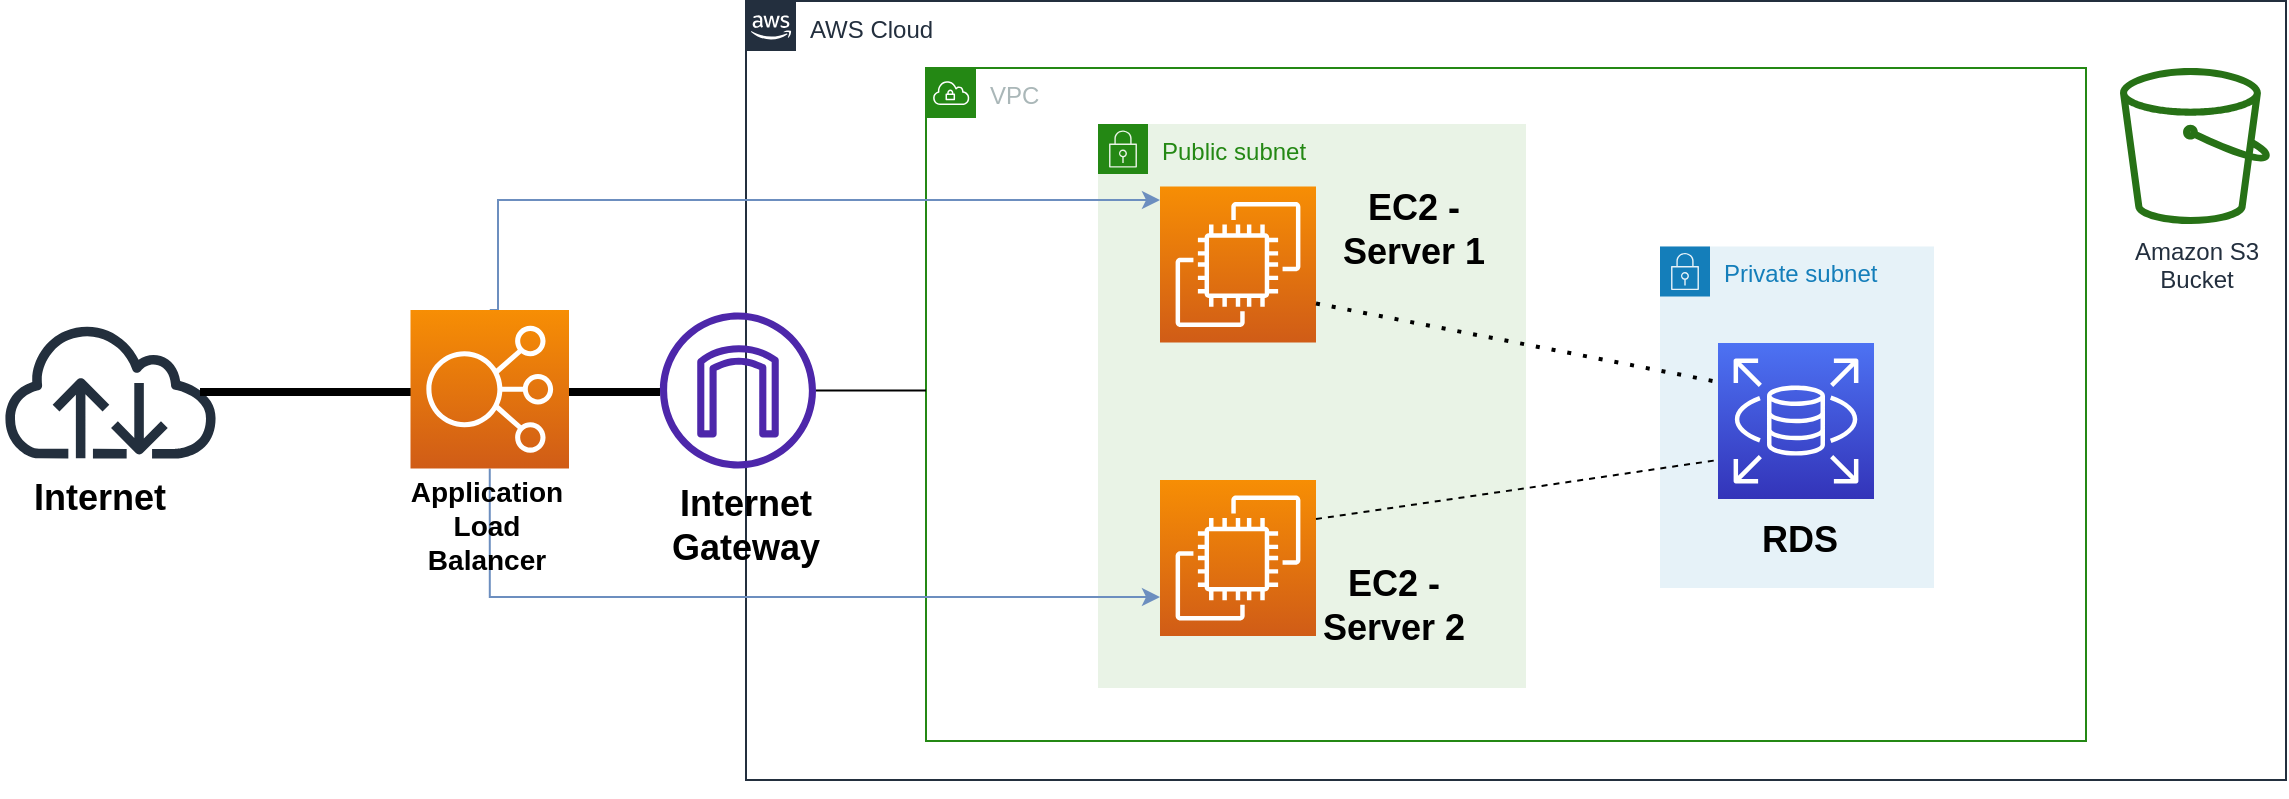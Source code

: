 <mxfile version="21.6.5" type="github">
  <diagram id="Ht1M8jgEwFfnCIfOTk4-" name="Page-1">
    <mxGraphModel dx="1585" dy="1763" grid="1" gridSize="10" guides="1" tooltips="1" connect="1" arrows="1" fold="1" page="1" pageScale="1" pageWidth="1169" pageHeight="827" math="0" shadow="0">
      <root>
        <mxCell id="0" />
        <mxCell id="1" parent="0" />
        <mxCell id="UEzPUAAOIrF-is8g5C7q-175" value="AWS Cloud" style="points=[[0,0],[0.25,0],[0.5,0],[0.75,0],[1,0],[1,0.25],[1,0.5],[1,0.75],[1,1],[0.75,1],[0.5,1],[0.25,1],[0,1],[0,0.75],[0,0.5],[0,0.25]];outlineConnect=0;gradientColor=none;html=1;whiteSpace=wrap;fontSize=12;fontStyle=0;shape=mxgraph.aws4.group;grIcon=mxgraph.aws4.group_aws_cloud_alt;strokeColor=#232F3E;fillColor=none;verticalAlign=top;align=left;spacingLeft=30;fontColor=#232F3E;dashed=0;labelBackgroundColor=#ffffff;container=1;pointerEvents=0;collapsible=0;recursiveResize=0;" parent="1" vertex="1">
          <mxGeometry x="383" y="-789.5" width="770" height="389.5" as="geometry" />
        </mxCell>
        <mxCell id="UEzPUAAOIrF-is8g5C7q-177" value="Amazon S3&lt;br&gt;Bucket&lt;br&gt;" style="outlineConnect=0;fontColor=#232F3E;gradientColor=none;fillColor=#277116;strokeColor=none;dashed=0;verticalLabelPosition=bottom;verticalAlign=top;align=center;html=1;fontSize=12;fontStyle=0;aspect=fixed;pointerEvents=1;shape=mxgraph.aws4.bucket;labelBackgroundColor=#ffffff;" parent="UEzPUAAOIrF-is8g5C7q-175" vertex="1">
          <mxGeometry x="687" y="33.5" width="75" height="78" as="geometry" />
        </mxCell>
        <mxCell id="Fd9Dhdb4HW5ifCpGxpip-25" value="" style="sketch=0;outlineConnect=0;fontColor=#232F3E;gradientColor=none;fillColor=#4D27AA;strokeColor=none;dashed=0;verticalLabelPosition=bottom;verticalAlign=top;align=center;html=1;fontSize=12;fontStyle=0;aspect=fixed;pointerEvents=1;shape=mxgraph.aws4.internet_gateway;" vertex="1" parent="UEzPUAAOIrF-is8g5C7q-175">
          <mxGeometry x="-43" y="155.75" width="78" height="78" as="geometry" />
        </mxCell>
        <mxCell id="Fd9Dhdb4HW5ifCpGxpip-39" value="VPC" style="points=[[0,0],[0.25,0],[0.5,0],[0.75,0],[1,0],[1,0.25],[1,0.5],[1,0.75],[1,1],[0.75,1],[0.5,1],[0.25,1],[0,1],[0,0.75],[0,0.5],[0,0.25]];outlineConnect=0;gradientColor=none;html=1;whiteSpace=wrap;fontSize=12;fontStyle=0;container=1;pointerEvents=0;collapsible=0;recursiveResize=0;shape=mxgraph.aws4.group;grIcon=mxgraph.aws4.group_vpc;strokeColor=#248814;fillColor=none;verticalAlign=top;align=left;spacingLeft=30;fontColor=#AAB7B8;dashed=0;" vertex="1" parent="UEzPUAAOIrF-is8g5C7q-175">
          <mxGeometry x="90" y="33.5" width="580" height="336.5" as="geometry" />
        </mxCell>
        <mxCell id="Fd9Dhdb4HW5ifCpGxpip-43" style="edgeStyle=none;rounded=0;orthogonalLoop=1;jettySize=auto;html=1;exitX=0.5;exitY=0;exitDx=0;exitDy=0;" edge="1" parent="Fd9Dhdb4HW5ifCpGxpip-39" source="Fd9Dhdb4HW5ifCpGxpip-42" target="Fd9Dhdb4HW5ifCpGxpip-42">
          <mxGeometry relative="1" as="geometry" />
        </mxCell>
        <mxCell id="Fd9Dhdb4HW5ifCpGxpip-42" value="Private subnet" style="points=[[0,0],[0.25,0],[0.5,0],[0.75,0],[1,0],[1,0.25],[1,0.5],[1,0.75],[1,1],[0.75,1],[0.5,1],[0.25,1],[0,1],[0,0.75],[0,0.5],[0,0.25]];outlineConnect=0;gradientColor=none;html=1;whiteSpace=wrap;fontSize=12;fontStyle=0;container=1;pointerEvents=0;collapsible=0;recursiveResize=0;shape=mxgraph.aws4.group;grIcon=mxgraph.aws4.group_security_group;grStroke=0;strokeColor=#147EBA;fillColor=#E6F2F8;verticalAlign=top;align=left;spacingLeft=30;fontColor=#147EBA;dashed=0;" vertex="1" parent="Fd9Dhdb4HW5ifCpGxpip-39">
          <mxGeometry x="367" y="89.25" width="137" height="170.75" as="geometry" />
        </mxCell>
        <mxCell id="Fd9Dhdb4HW5ifCpGxpip-11" value="" style="sketch=0;points=[[0,0,0],[0.25,0,0],[0.5,0,0],[0.75,0,0],[1,0,0],[0,1,0],[0.25,1,0],[0.5,1,0],[0.75,1,0],[1,1,0],[0,0.25,0],[0,0.5,0],[0,0.75,0],[1,0.25,0],[1,0.5,0],[1,0.75,0]];outlineConnect=0;fontColor=#232F3E;gradientColor=#4D72F3;gradientDirection=north;fillColor=#3334B9;strokeColor=#ffffff;dashed=0;verticalLabelPosition=bottom;verticalAlign=top;align=center;html=1;fontSize=12;fontStyle=0;aspect=fixed;shape=mxgraph.aws4.resourceIcon;resIcon=mxgraph.aws4.rds;" vertex="1" parent="Fd9Dhdb4HW5ifCpGxpip-42">
          <mxGeometry x="29" y="48.25" width="78" height="78" as="geometry" />
        </mxCell>
        <mxCell id="Fd9Dhdb4HW5ifCpGxpip-12" value="&lt;font style=&quot;font-size: 18px;&quot;&gt;&lt;b style=&quot;&quot;&gt;RDS&lt;/b&gt;&lt;/font&gt;" style="text;strokeColor=none;align=center;fillColor=none;html=1;verticalAlign=middle;whiteSpace=wrap;rounded=0;" vertex="1" parent="Fd9Dhdb4HW5ifCpGxpip-42">
          <mxGeometry x="40" y="132" width="60" height="30" as="geometry" />
        </mxCell>
        <mxCell id="Fd9Dhdb4HW5ifCpGxpip-44" value="Public subnet" style="points=[[0,0],[0.25,0],[0.5,0],[0.75,0],[1,0],[1,0.25],[1,0.5],[1,0.75],[1,1],[0.75,1],[0.5,1],[0.25,1],[0,1],[0,0.75],[0,0.5],[0,0.25]];outlineConnect=0;gradientColor=none;html=1;whiteSpace=wrap;fontSize=12;fontStyle=0;container=1;pointerEvents=0;collapsible=0;recursiveResize=0;shape=mxgraph.aws4.group;grIcon=mxgraph.aws4.group_security_group;grStroke=0;strokeColor=#248814;fillColor=#E9F3E6;verticalAlign=top;align=left;spacingLeft=30;fontColor=#248814;dashed=0;" vertex="1" parent="Fd9Dhdb4HW5ifCpGxpip-39">
          <mxGeometry x="86" y="28" width="214" height="282" as="geometry" />
        </mxCell>
        <mxCell id="Fd9Dhdb4HW5ifCpGxpip-6" value="" style="sketch=0;points=[[0,0,0],[0.25,0,0],[0.5,0,0],[0.75,0,0],[1,0,0],[0,1,0],[0.25,1,0],[0.5,1,0],[0.75,1,0],[1,1,0],[0,0.25,0],[0,0.5,0],[0,0.75,0],[1,0.25,0],[1,0.5,0],[1,0.75,0]];outlineConnect=0;fontColor=#232F3E;gradientColor=#F78E04;gradientDirection=north;fillColor=#D05C17;strokeColor=#ffffff;dashed=0;verticalLabelPosition=bottom;verticalAlign=top;align=center;html=1;fontSize=12;fontStyle=0;aspect=fixed;shape=mxgraph.aws4.resourceIcon;resIcon=mxgraph.aws4.ec2;" vertex="1" parent="Fd9Dhdb4HW5ifCpGxpip-44">
          <mxGeometry x="31" y="31.25" width="78" height="78" as="geometry" />
        </mxCell>
        <mxCell id="Fd9Dhdb4HW5ifCpGxpip-2" value="" style="sketch=0;points=[[0,0,0],[0.25,0,0],[0.5,0,0],[0.75,0,0],[1,0,0],[0,1,0],[0.25,1,0],[0.5,1,0],[0.75,1,0],[1,1,0],[0,0.25,0],[0,0.5,0],[0,0.75,0],[1,0.25,0],[1,0.5,0],[1,0.75,0]];outlineConnect=0;fontColor=#232F3E;gradientColor=#F78E04;gradientDirection=north;fillColor=#D05C17;strokeColor=#ffffff;dashed=0;verticalLabelPosition=bottom;verticalAlign=top;align=center;html=1;fontSize=12;fontStyle=0;aspect=fixed;shape=mxgraph.aws4.resourceIcon;resIcon=mxgraph.aws4.ec2;" vertex="1" parent="Fd9Dhdb4HW5ifCpGxpip-44">
          <mxGeometry x="31" y="178" width="78" height="78" as="geometry" />
        </mxCell>
        <mxCell id="Fd9Dhdb4HW5ifCpGxpip-7" value="&lt;font style=&quot;font-size: 18px;&quot;&gt;&lt;b&gt;EC2 - Server 1&lt;/b&gt;&lt;/font&gt;" style="text;strokeColor=none;align=center;fillColor=none;html=1;verticalAlign=middle;whiteSpace=wrap;rounded=0;" vertex="1" parent="Fd9Dhdb4HW5ifCpGxpip-44">
          <mxGeometry x="121" y="38" width="74" height="30" as="geometry" />
        </mxCell>
        <mxCell id="Fd9Dhdb4HW5ifCpGxpip-8" value="&lt;font style=&quot;font-size: 18px;&quot;&gt;&lt;b style=&quot;&quot;&gt;EC2 - Server 2&lt;/b&gt;&lt;/font&gt;" style="text;strokeColor=none;align=center;fillColor=none;html=1;verticalAlign=middle;whiteSpace=wrap;rounded=0;" vertex="1" parent="Fd9Dhdb4HW5ifCpGxpip-44">
          <mxGeometry x="111" y="226" width="74" height="30" as="geometry" />
        </mxCell>
        <mxCell id="Fd9Dhdb4HW5ifCpGxpip-49" value="" style="endArrow=none;dashed=1;html=1;dashPattern=1 3;strokeWidth=2;rounded=0;entryX=0;entryY=0.25;entryDx=0;entryDy=0;exitX=1;exitY=0.75;exitDx=0;exitDy=0;exitPerimeter=0;entryPerimeter=0;" edge="1" parent="Fd9Dhdb4HW5ifCpGxpip-39" source="Fd9Dhdb4HW5ifCpGxpip-6" target="Fd9Dhdb4HW5ifCpGxpip-11">
          <mxGeometry width="50" height="50" relative="1" as="geometry">
            <mxPoint x="197" y="126" as="sourcePoint" />
            <mxPoint x="247" y="76" as="targetPoint" />
          </mxGeometry>
        </mxCell>
        <mxCell id="Fd9Dhdb4HW5ifCpGxpip-48" value="" style="endArrow=none;dashed=1;html=1;rounded=0;entryX=0;entryY=0.75;entryDx=0;entryDy=0;entryPerimeter=0;exitX=1;exitY=0.25;exitDx=0;exitDy=0;exitPerimeter=0;" edge="1" parent="Fd9Dhdb4HW5ifCpGxpip-39" source="Fd9Dhdb4HW5ifCpGxpip-2" target="Fd9Dhdb4HW5ifCpGxpip-11">
          <mxGeometry width="50" height="50" relative="1" as="geometry">
            <mxPoint x="197" y="246" as="sourcePoint" />
            <mxPoint x="237" y="196" as="targetPoint" />
          </mxGeometry>
        </mxCell>
        <mxCell id="Fd9Dhdb4HW5ifCpGxpip-45" value="" style="line;strokeWidth=1;html=1;" vertex="1" parent="UEzPUAAOIrF-is8g5C7q-175">
          <mxGeometry x="35" y="189.75" width="55" height="10" as="geometry" />
        </mxCell>
        <mxCell id="Fd9Dhdb4HW5ifCpGxpip-20" style="edgeStyle=orthogonalEdgeStyle;rounded=0;orthogonalLoop=1;jettySize=auto;html=1;exitX=0.5;exitY=1;exitDx=0;exitDy=0;" edge="1" parent="1" source="UEzPUAAOIrF-is8g5C7q-175" target="UEzPUAAOIrF-is8g5C7q-175">
          <mxGeometry relative="1" as="geometry" />
        </mxCell>
        <mxCell id="Fd9Dhdb4HW5ifCpGxpip-28" style="edgeStyle=orthogonalEdgeStyle;rounded=0;orthogonalLoop=1;jettySize=auto;html=1;exitX=0.5;exitY=0;exitDx=0;exitDy=0;exitPerimeter=0;fillColor=#dae8fc;strokeColor=#6c8ebf;" edge="1" parent="1" source="Fd9Dhdb4HW5ifCpGxpip-9">
          <mxGeometry relative="1" as="geometry">
            <mxPoint x="590" y="-690" as="targetPoint" />
            <Array as="points">
              <mxPoint x="259" y="-690" />
            </Array>
          </mxGeometry>
        </mxCell>
        <mxCell id="Fd9Dhdb4HW5ifCpGxpip-30" style="edgeStyle=orthogonalEdgeStyle;rounded=0;orthogonalLoop=1;jettySize=auto;html=1;exitX=0.5;exitY=1;exitDx=0;exitDy=0;exitPerimeter=0;entryX=0;entryY=0.75;entryDx=0;entryDy=0;entryPerimeter=0;fillColor=#dae8fc;strokeColor=#6c8ebf;" edge="1" parent="1" source="Fd9Dhdb4HW5ifCpGxpip-9" target="Fd9Dhdb4HW5ifCpGxpip-2">
          <mxGeometry relative="1" as="geometry" />
        </mxCell>
        <mxCell id="Fd9Dhdb4HW5ifCpGxpip-31" value="" style="sketch=0;outlineConnect=0;fontColor=#232F3E;gradientColor=none;fillColor=#232F3D;strokeColor=none;dashed=0;verticalLabelPosition=bottom;verticalAlign=top;align=center;html=1;fontSize=12;fontStyle=0;aspect=fixed;pointerEvents=1;shape=mxgraph.aws4.internet;" vertex="1" parent="1">
          <mxGeometry x="10" y="-628.75" width="110.5" height="68" as="geometry" />
        </mxCell>
        <mxCell id="Fd9Dhdb4HW5ifCpGxpip-37" value="" style="line;strokeWidth=4;html=1;perimeter=backbonePerimeter;points=[];outlineConnect=0;" vertex="1" parent="1">
          <mxGeometry x="110" y="-599" width="230" height="10" as="geometry" />
        </mxCell>
        <mxCell id="Fd9Dhdb4HW5ifCpGxpip-38" value="&lt;b&gt;&lt;font style=&quot;font-size: 18px;&quot;&gt;Internet&lt;/font&gt;&lt;/b&gt;" style="text;strokeColor=none;align=center;fillColor=none;html=1;verticalAlign=middle;whiteSpace=wrap;rounded=0;" vertex="1" parent="1">
          <mxGeometry x="30" y="-555.75" width="60" height="30" as="geometry" />
        </mxCell>
        <mxCell id="Fd9Dhdb4HW5ifCpGxpip-9" value="" style="sketch=0;points=[[0,0,0],[0.25,0,0],[0.5,0,0],[0.75,0,0],[1,0,0],[0,1,0],[0.25,1,0],[0.5,1,0],[0.75,1,0],[1,1,0],[0,0.25,0],[0,0.5,0],[0,0.75,0],[1,0.25,0],[1,0.5,0],[1,0.75,0]];outlineConnect=0;fontColor=#232F3E;gradientColor=#F78E04;gradientDirection=north;fillColor=#D05C17;strokeColor=#ffffff;dashed=0;verticalLabelPosition=bottom;verticalAlign=top;align=center;html=1;fontSize=12;fontStyle=0;aspect=fixed;shape=mxgraph.aws4.resourceIcon;resIcon=mxgraph.aws4.elastic_load_balancing;" vertex="1" parent="1">
          <mxGeometry x="215.25" y="-635" width="79.25" height="79.25" as="geometry" />
        </mxCell>
        <mxCell id="Fd9Dhdb4HW5ifCpGxpip-10" value="&lt;font style=&quot;font-size: 14px;&quot;&gt;&lt;b&gt;Application Load Balancer&lt;/b&gt;&lt;/font&gt;" style="text;strokeColor=none;align=center;fillColor=none;html=1;verticalAlign=middle;whiteSpace=wrap;rounded=0;" vertex="1" parent="1">
          <mxGeometry x="211.5" y="-542" width="83" height="30" as="geometry" />
        </mxCell>
        <mxCell id="Fd9Dhdb4HW5ifCpGxpip-26" value="&lt;font style=&quot;font-size: 18px;&quot;&gt;&lt;b&gt;Internet Gateway&lt;/b&gt;&lt;/font&gt;" style="text;strokeColor=none;align=center;fillColor=none;html=1;verticalAlign=middle;whiteSpace=wrap;rounded=0;" vertex="1" parent="1">
          <mxGeometry x="353" y="-542" width="60" height="30" as="geometry" />
        </mxCell>
      </root>
    </mxGraphModel>
  </diagram>
</mxfile>
